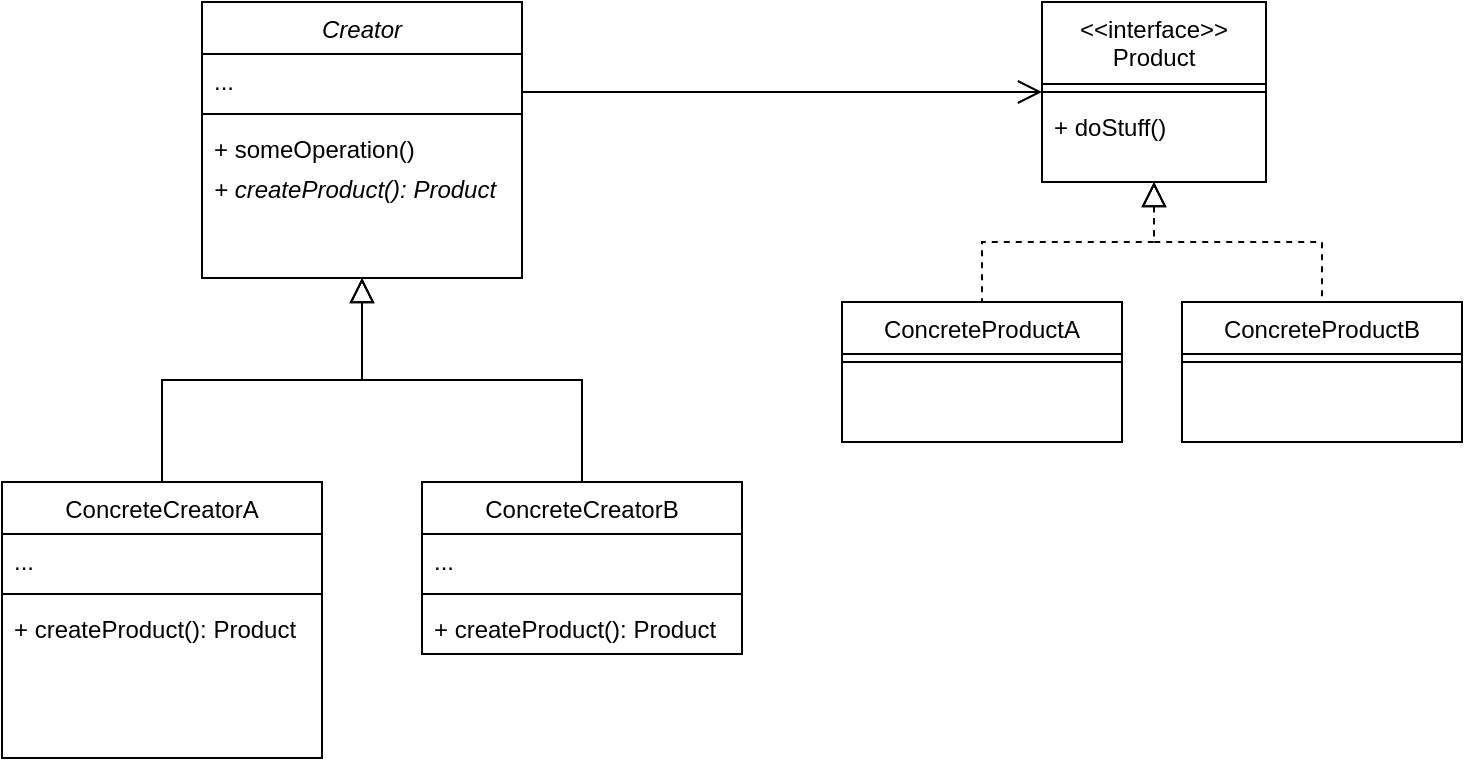 <mxfile version="12.6.5" type="device"><diagram id="C5RBs43oDa-KdzZeNtuy" name="Page-1"><mxGraphModel dx="868" dy="510" grid="1" gridSize="10" guides="1" tooltips="1" connect="1" arrows="1" fold="1" page="1" pageScale="1" pageWidth="827" pageHeight="1169" math="0" shadow="0"><root><mxCell id="WIyWlLk6GJQsqaUBKTNV-0"/><mxCell id="WIyWlLk6GJQsqaUBKTNV-1" parent="WIyWlLk6GJQsqaUBKTNV-0"/><mxCell id="YwPTubYq9pRSaqFyeuX5-0" value="Creator" style="swimlane;fontStyle=2;align=center;verticalAlign=top;childLayout=stackLayout;horizontal=1;startSize=26;horizontalStack=0;resizeParent=1;resizeLast=0;collapsible=1;marginBottom=0;rounded=0;shadow=0;strokeWidth=1;" vertex="1" parent="WIyWlLk6GJQsqaUBKTNV-1"><mxGeometry x="220" y="120" width="160" height="138" as="geometry"><mxRectangle x="220" y="120" width="160" height="26" as="alternateBounds"/></mxGeometry></mxCell><mxCell id="YwPTubYq9pRSaqFyeuX5-1" value="..." style="text;align=left;verticalAlign=top;spacingLeft=4;spacingRight=4;overflow=hidden;rotatable=0;points=[[0,0.5],[1,0.5]];portConstraint=eastwest;" vertex="1" parent="YwPTubYq9pRSaqFyeuX5-0"><mxGeometry y="26" width="160" height="26" as="geometry"/></mxCell><mxCell id="YwPTubYq9pRSaqFyeuX5-2" value="" style="line;html=1;strokeWidth=1;align=left;verticalAlign=middle;spacingTop=-1;spacingLeft=3;spacingRight=3;rotatable=0;labelPosition=right;points=[];portConstraint=eastwest;" vertex="1" parent="YwPTubYq9pRSaqFyeuX5-0"><mxGeometry y="52" width="160" height="8" as="geometry"/></mxCell><mxCell id="YwPTubYq9pRSaqFyeuX5-3" value="+ someOperation()" style="text;align=left;verticalAlign=top;spacingLeft=4;spacingRight=4;overflow=hidden;rotatable=0;points=[[0,0.5],[1,0.5]];portConstraint=eastwest;" vertex="1" parent="YwPTubYq9pRSaqFyeuX5-0"><mxGeometry y="60" width="160" height="26" as="geometry"/></mxCell><mxCell id="YwPTubYq9pRSaqFyeuX5-4" value="ConcreteCreatorA" style="swimlane;fontStyle=0;align=center;verticalAlign=top;childLayout=stackLayout;horizontal=1;startSize=26;horizontalStack=0;resizeParent=1;resizeLast=0;collapsible=1;marginBottom=0;rounded=0;shadow=0;strokeWidth=1;" vertex="1" parent="WIyWlLk6GJQsqaUBKTNV-1"><mxGeometry x="120" y="360" width="160" height="138" as="geometry"><mxRectangle x="130" y="380" width="160" height="26" as="alternateBounds"/></mxGeometry></mxCell><mxCell id="YwPTubYq9pRSaqFyeuX5-5" value="..." style="text;align=left;verticalAlign=top;spacingLeft=4;spacingRight=4;overflow=hidden;rotatable=0;points=[[0,0.5],[1,0.5]];portConstraint=eastwest;" vertex="1" parent="YwPTubYq9pRSaqFyeuX5-4"><mxGeometry y="26" width="160" height="26" as="geometry"/></mxCell><mxCell id="YwPTubYq9pRSaqFyeuX5-6" value="" style="line;html=1;strokeWidth=1;align=left;verticalAlign=middle;spacingTop=-1;spacingLeft=3;spacingRight=3;rotatable=0;labelPosition=right;points=[];portConstraint=eastwest;" vertex="1" parent="YwPTubYq9pRSaqFyeuX5-4"><mxGeometry y="52" width="160" height="8" as="geometry"/></mxCell><mxCell id="YwPTubYq9pRSaqFyeuX5-7" value="+ createProduct(): Product" style="text;align=left;verticalAlign=top;spacingLeft=4;spacingRight=4;overflow=hidden;rotatable=0;points=[[0,0.5],[1,0.5]];portConstraint=eastwest;fontStyle=0" vertex="1" parent="YwPTubYq9pRSaqFyeuX5-4"><mxGeometry y="60" width="160" height="26" as="geometry"/></mxCell><mxCell id="YwPTubYq9pRSaqFyeuX5-8" value="" style="endArrow=block;endSize=10;endFill=0;shadow=0;strokeWidth=1;rounded=0;edgeStyle=elbowEdgeStyle;elbow=vertical;" edge="1" parent="WIyWlLk6GJQsqaUBKTNV-1" source="YwPTubYq9pRSaqFyeuX5-4" target="YwPTubYq9pRSaqFyeuX5-0"><mxGeometry width="160" relative="1" as="geometry"><mxPoint x="200" y="203" as="sourcePoint"/><mxPoint x="200" y="203" as="targetPoint"/></mxGeometry></mxCell><mxCell id="YwPTubYq9pRSaqFyeuX5-9" value="ConcreteCreatorB" style="swimlane;fontStyle=0;align=center;verticalAlign=top;childLayout=stackLayout;horizontal=1;startSize=26;horizontalStack=0;resizeParent=1;resizeLast=0;collapsible=1;marginBottom=0;rounded=0;shadow=0;strokeWidth=1;" vertex="1" parent="WIyWlLk6GJQsqaUBKTNV-1"><mxGeometry x="330" y="360" width="160" height="86" as="geometry"><mxRectangle x="340" y="380" width="170" height="26" as="alternateBounds"/></mxGeometry></mxCell><mxCell id="YwPTubYq9pRSaqFyeuX5-10" value="..." style="text;align=left;verticalAlign=top;spacingLeft=4;spacingRight=4;overflow=hidden;rotatable=0;points=[[0,0.5],[1,0.5]];portConstraint=eastwest;" vertex="1" parent="YwPTubYq9pRSaqFyeuX5-9"><mxGeometry y="26" width="160" height="26" as="geometry"/></mxCell><mxCell id="YwPTubYq9pRSaqFyeuX5-11" value="" style="line;html=1;strokeWidth=1;align=left;verticalAlign=middle;spacingTop=-1;spacingLeft=3;spacingRight=3;rotatable=0;labelPosition=right;points=[];portConstraint=eastwest;" vertex="1" parent="YwPTubYq9pRSaqFyeuX5-9"><mxGeometry y="52" width="160" height="8" as="geometry"/></mxCell><mxCell id="YwPTubYq9pRSaqFyeuX5-12" value="+ createProduct(): Product" style="text;align=left;verticalAlign=top;spacingLeft=4;spacingRight=4;overflow=hidden;rotatable=0;points=[[0,0.5],[1,0.5]];portConstraint=eastwest;fontStyle=0" vertex="1" parent="YwPTubYq9pRSaqFyeuX5-9"><mxGeometry y="60" width="160" height="26" as="geometry"/></mxCell><mxCell id="YwPTubYq9pRSaqFyeuX5-13" value="" style="endArrow=block;endSize=10;endFill=0;shadow=0;strokeWidth=1;rounded=0;edgeStyle=elbowEdgeStyle;elbow=vertical;" edge="1" parent="WIyWlLk6GJQsqaUBKTNV-1" source="YwPTubYq9pRSaqFyeuX5-9" target="YwPTubYq9pRSaqFyeuX5-0"><mxGeometry width="160" relative="1" as="geometry"><mxPoint x="210" y="373" as="sourcePoint"/><mxPoint x="310" y="271" as="targetPoint"/></mxGeometry></mxCell><mxCell id="YwPTubYq9pRSaqFyeuX5-14" value="" style="endArrow=open;shadow=0;strokeWidth=1;strokeColor=#000000;rounded=0;endFill=1;edgeStyle=elbowEdgeStyle;elbow=vertical;startSize=6;endSize=10;" edge="1" parent="WIyWlLk6GJQsqaUBKTNV-1" source="YwPTubYq9pRSaqFyeuX5-0" target="YwPTubYq9pRSaqFyeuX5-18"><mxGeometry x="0.5" y="41" relative="1" as="geometry"><mxPoint x="380" y="192" as="sourcePoint"/><mxPoint x="540" y="192" as="targetPoint"/><mxPoint x="-40" y="32" as="offset"/></mxGeometry></mxCell><mxCell id="YwPTubYq9pRSaqFyeuX5-15" value="+ createProduct(): Product" style="text;align=left;verticalAlign=top;spacingLeft=4;spacingRight=4;overflow=hidden;rotatable=0;points=[[0,0.5],[1,0.5]];portConstraint=eastwest;fontStyle=2" vertex="1" parent="WIyWlLk6GJQsqaUBKTNV-1"><mxGeometry x="220" y="200" width="160" height="26" as="geometry"/></mxCell><mxCell id="YwPTubYq9pRSaqFyeuX5-16" style="edgeStyle=orthogonalEdgeStyle;rounded=0;orthogonalLoop=1;jettySize=auto;html=1;exitX=0.5;exitY=1;exitDx=0;exitDy=0;dashed=1;startArrow=block;startFill=0;endArrow=none;endFill=0;strokeWidth=1;startSize=10;" edge="1" parent="WIyWlLk6GJQsqaUBKTNV-1" source="YwPTubYq9pRSaqFyeuX5-18" target="YwPTubYq9pRSaqFyeuX5-21"><mxGeometry relative="1" as="geometry"/></mxCell><mxCell id="YwPTubYq9pRSaqFyeuX5-17" style="edgeStyle=orthogonalEdgeStyle;rounded=0;orthogonalLoop=1;jettySize=auto;html=1;exitX=0.5;exitY=1;exitDx=0;exitDy=0;entryX=0.5;entryY=0;entryDx=0;entryDy=0;dashed=1;startArrow=block;startFill=0;endArrow=none;endFill=0;endSize=6;startSize=10;" edge="1" parent="WIyWlLk6GJQsqaUBKTNV-1" source="YwPTubYq9pRSaqFyeuX5-18" target="YwPTubYq9pRSaqFyeuX5-23"><mxGeometry relative="1" as="geometry"/></mxCell><mxCell id="YwPTubYq9pRSaqFyeuX5-18" value="&lt;&lt;interface&gt;&gt; &#10;Product" style="swimlane;fontStyle=0;align=center;verticalAlign=top;childLayout=stackLayout;horizontal=1;startSize=41;horizontalStack=0;resizeParent=1;resizeLast=0;collapsible=1;marginBottom=0;rounded=0;shadow=0;strokeWidth=1;" vertex="1" parent="WIyWlLk6GJQsqaUBKTNV-1"><mxGeometry x="640" y="120" width="112" height="90" as="geometry"><mxRectangle x="550" y="140" width="160" height="26" as="alternateBounds"/></mxGeometry></mxCell><mxCell id="YwPTubYq9pRSaqFyeuX5-19" value="" style="line;html=1;strokeWidth=1;align=left;verticalAlign=middle;spacingTop=-1;spacingLeft=3;spacingRight=3;rotatable=0;labelPosition=right;points=[];portConstraint=eastwest;" vertex="1" parent="YwPTubYq9pRSaqFyeuX5-18"><mxGeometry y="41" width="112" height="8" as="geometry"/></mxCell><mxCell id="YwPTubYq9pRSaqFyeuX5-20" value="+ doStuff()" style="text;align=left;verticalAlign=top;spacingLeft=4;spacingRight=4;overflow=hidden;rotatable=0;points=[[0,0.5],[1,0.5]];portConstraint=eastwest;" vertex="1" parent="YwPTubYq9pRSaqFyeuX5-18"><mxGeometry y="49" width="112" height="26" as="geometry"/></mxCell><mxCell id="YwPTubYq9pRSaqFyeuX5-21" value="ConcreteProductA" style="swimlane;fontStyle=0;align=center;verticalAlign=top;childLayout=stackLayout;horizontal=1;startSize=26;horizontalStack=0;resizeParent=1;resizeLast=0;collapsible=1;marginBottom=0;rounded=0;shadow=0;strokeWidth=1;" vertex="1" parent="WIyWlLk6GJQsqaUBKTNV-1"><mxGeometry x="540" y="270" width="140" height="70" as="geometry"><mxRectangle x="130" y="380" width="160" height="26" as="alternateBounds"/></mxGeometry></mxCell><mxCell id="YwPTubYq9pRSaqFyeuX5-22" value="" style="line;html=1;strokeWidth=1;align=left;verticalAlign=middle;spacingTop=-1;spacingLeft=3;spacingRight=3;rotatable=0;labelPosition=right;points=[];portConstraint=eastwest;" vertex="1" parent="YwPTubYq9pRSaqFyeuX5-21"><mxGeometry y="26" width="140" height="8" as="geometry"/></mxCell><mxCell id="YwPTubYq9pRSaqFyeuX5-23" value="ConcreteProductB" style="swimlane;fontStyle=0;align=center;verticalAlign=top;childLayout=stackLayout;horizontal=1;startSize=26;horizontalStack=0;resizeParent=1;resizeLast=0;collapsible=1;marginBottom=0;rounded=0;shadow=0;strokeWidth=1;" vertex="1" parent="WIyWlLk6GJQsqaUBKTNV-1"><mxGeometry x="710" y="270" width="140" height="70" as="geometry"><mxRectangle x="130" y="380" width="160" height="26" as="alternateBounds"/></mxGeometry></mxCell><mxCell id="YwPTubYq9pRSaqFyeuX5-24" value="" style="line;html=1;strokeWidth=1;align=left;verticalAlign=middle;spacingTop=-1;spacingLeft=3;spacingRight=3;rotatable=0;labelPosition=right;points=[];portConstraint=eastwest;" vertex="1" parent="YwPTubYq9pRSaqFyeuX5-23"><mxGeometry y="26" width="140" height="8" as="geometry"/></mxCell></root></mxGraphModel></diagram></mxfile>